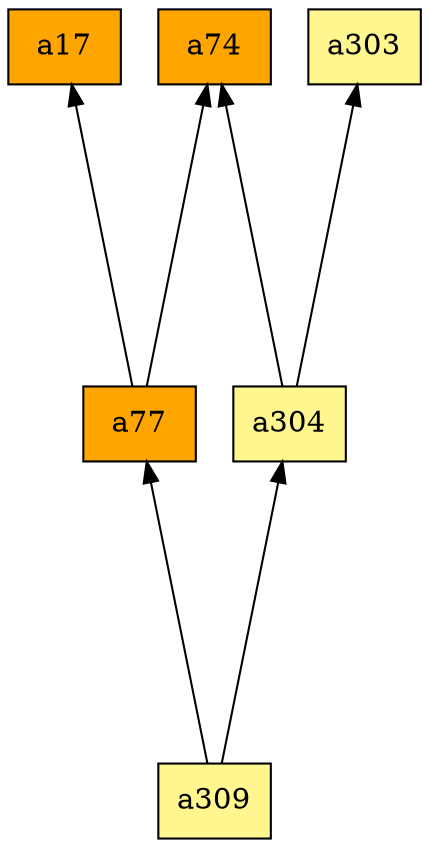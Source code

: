 digraph G {
rankdir=BT;ranksep="2.0";
"a309" [shape=record,fillcolor=khaki1,style=filled,label="{a309}"];
"a77" [shape=record,fillcolor=orange,style=filled,label="{a77}"];
"a74" [shape=record,fillcolor=orange,style=filled,label="{a74}"];
"a304" [shape=record,fillcolor=khaki1,style=filled,label="{a304}"];
"a303" [shape=record,fillcolor=khaki1,style=filled,label="{a303}"];
"a17" [shape=record,fillcolor=orange,style=filled,label="{a17}"];
"a309" -> "a304"
"a309" -> "a77"
"a77" -> "a74"
"a77" -> "a17"
"a304" -> "a303"
"a304" -> "a74"
}